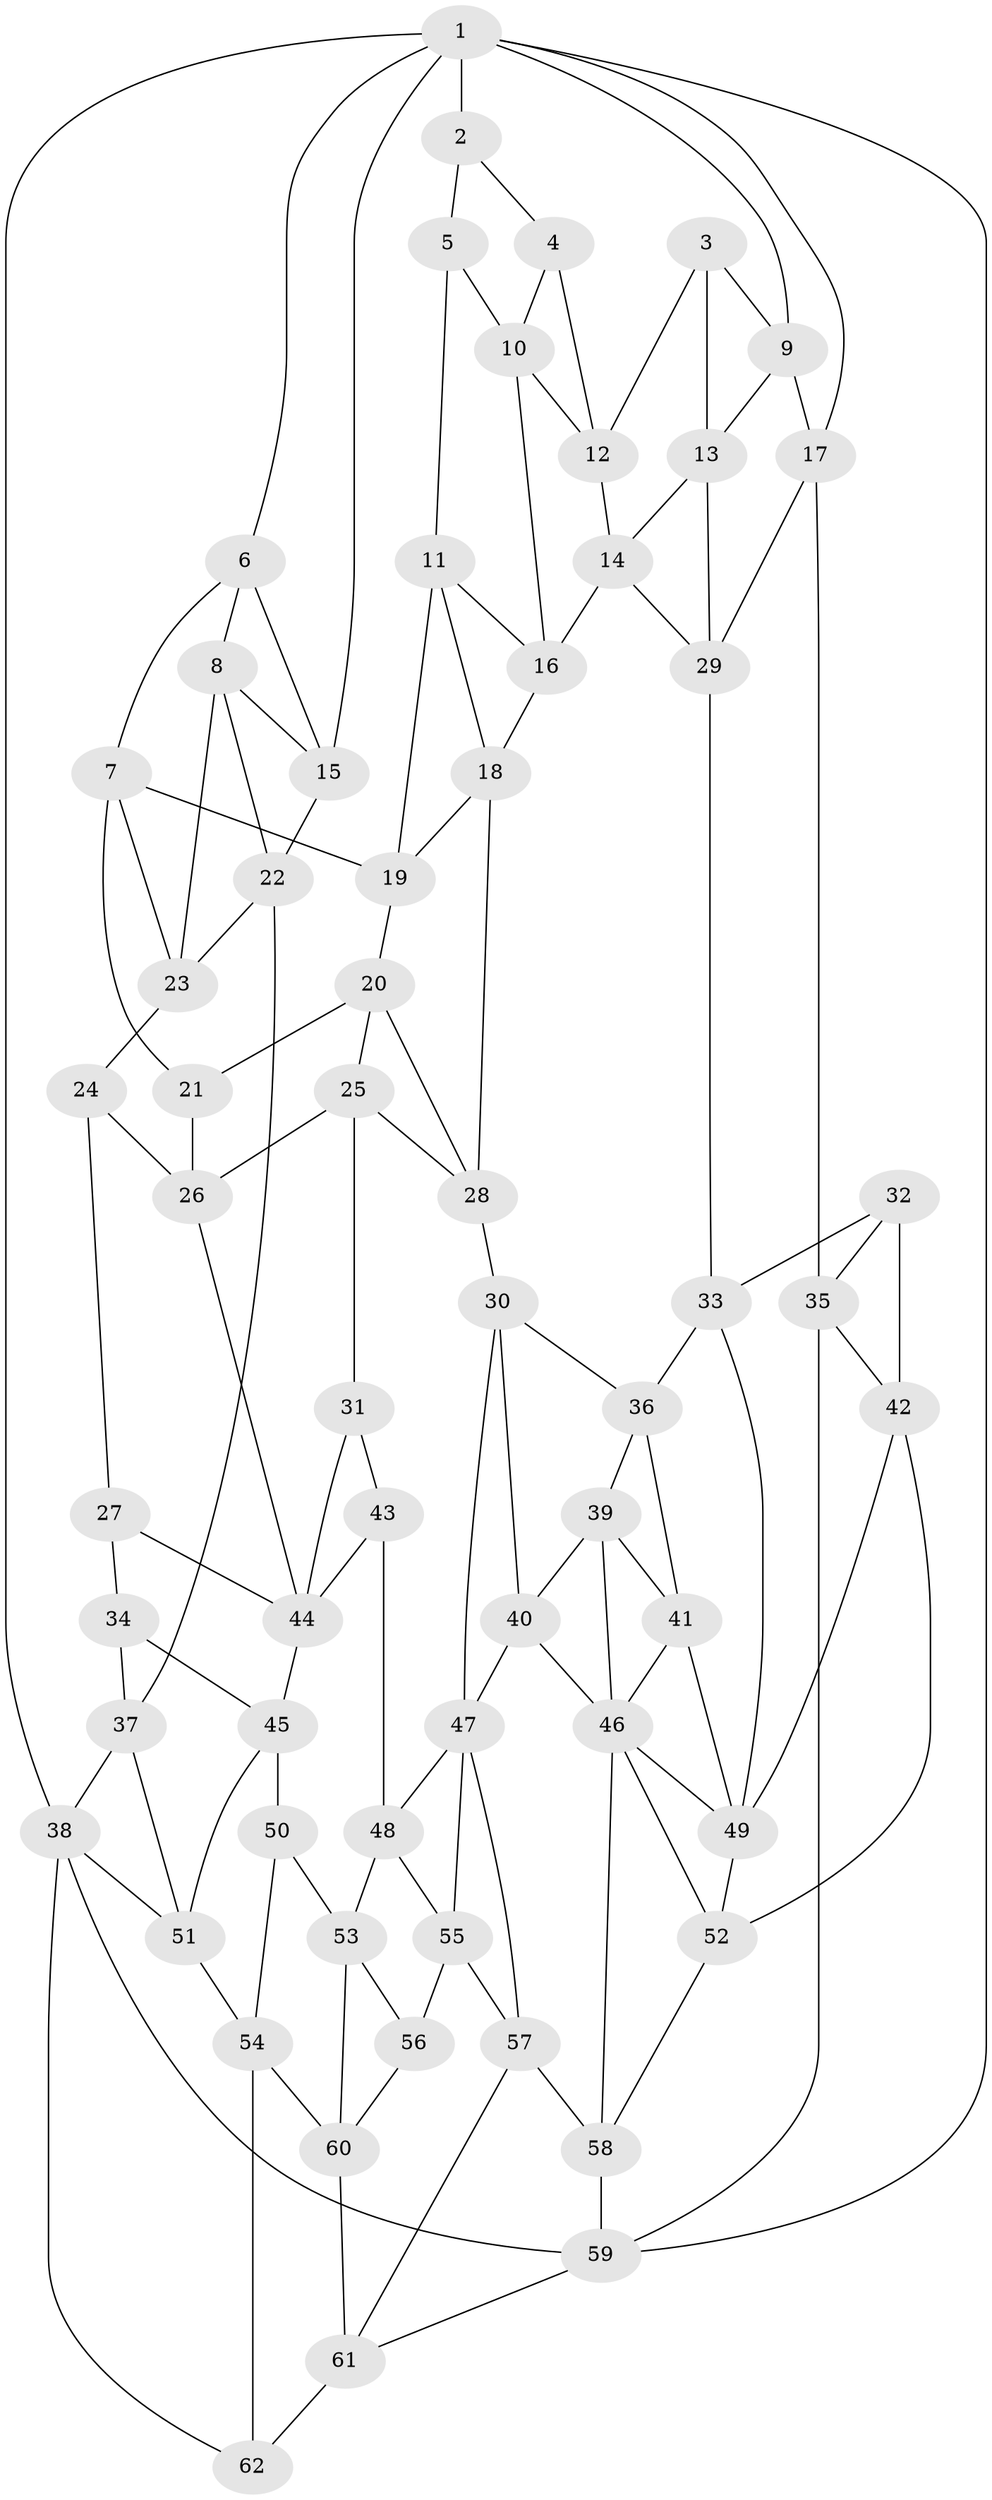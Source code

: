 // original degree distribution, {3: 0.015873015873015872, 6: 0.23809523809523808, 4: 0.25396825396825395, 5: 0.49206349206349204}
// Generated by graph-tools (version 1.1) at 2025/27/03/09/25 03:27:10]
// undirected, 62 vertices, 122 edges
graph export_dot {
graph [start="1"]
  node [color=gray90,style=filled];
  1;
  2;
  3;
  4;
  5;
  6;
  7;
  8;
  9;
  10;
  11;
  12;
  13;
  14;
  15;
  16;
  17;
  18;
  19;
  20;
  21;
  22;
  23;
  24;
  25;
  26;
  27;
  28;
  29;
  30;
  31;
  32;
  33;
  34;
  35;
  36;
  37;
  38;
  39;
  40;
  41;
  42;
  43;
  44;
  45;
  46;
  47;
  48;
  49;
  50;
  51;
  52;
  53;
  54;
  55;
  56;
  57;
  58;
  59;
  60;
  61;
  62;
  1 -- 2 [weight=1.0];
  1 -- 6 [weight=1.0];
  1 -- 9 [weight=1.0];
  1 -- 15 [weight=1.0];
  1 -- 17 [weight=1.0];
  1 -- 38 [weight=1.0];
  1 -- 59 [weight=1.0];
  2 -- 4 [weight=1.0];
  2 -- 5 [weight=1.0];
  3 -- 9 [weight=1.0];
  3 -- 12 [weight=1.0];
  3 -- 13 [weight=1.0];
  4 -- 10 [weight=1.0];
  4 -- 12 [weight=1.0];
  5 -- 10 [weight=1.0];
  5 -- 11 [weight=1.0];
  6 -- 7 [weight=1.0];
  6 -- 8 [weight=1.0];
  6 -- 15 [weight=1.0];
  7 -- 19 [weight=1.0];
  7 -- 21 [weight=1.0];
  7 -- 23 [weight=1.0];
  8 -- 15 [weight=1.0];
  8 -- 22 [weight=1.0];
  8 -- 23 [weight=1.0];
  9 -- 13 [weight=1.0];
  9 -- 17 [weight=1.0];
  10 -- 12 [weight=1.0];
  10 -- 16 [weight=1.0];
  11 -- 16 [weight=1.0];
  11 -- 18 [weight=1.0];
  11 -- 19 [weight=1.0];
  12 -- 14 [weight=1.0];
  13 -- 14 [weight=1.0];
  13 -- 29 [weight=1.0];
  14 -- 16 [weight=1.0];
  14 -- 29 [weight=1.0];
  15 -- 22 [weight=1.0];
  16 -- 18 [weight=1.0];
  17 -- 29 [weight=1.0];
  17 -- 35 [weight=1.0];
  18 -- 19 [weight=1.0];
  18 -- 28 [weight=1.0];
  19 -- 20 [weight=1.0];
  20 -- 21 [weight=1.0];
  20 -- 25 [weight=1.0];
  20 -- 28 [weight=1.0];
  21 -- 26 [weight=1.0];
  22 -- 23 [weight=1.0];
  22 -- 37 [weight=1.0];
  23 -- 24 [weight=1.0];
  24 -- 26 [weight=1.0];
  24 -- 27 [weight=1.0];
  25 -- 26 [weight=1.0];
  25 -- 28 [weight=1.0];
  25 -- 31 [weight=1.0];
  26 -- 44 [weight=1.0];
  27 -- 34 [weight=2.0];
  27 -- 44 [weight=1.0];
  28 -- 30 [weight=1.0];
  29 -- 33 [weight=1.0];
  30 -- 36 [weight=1.0];
  30 -- 40 [weight=1.0];
  30 -- 47 [weight=1.0];
  31 -- 43 [weight=1.0];
  31 -- 44 [weight=1.0];
  32 -- 33 [weight=1.0];
  32 -- 35 [weight=1.0];
  32 -- 42 [weight=1.0];
  33 -- 36 [weight=1.0];
  33 -- 49 [weight=1.0];
  34 -- 37 [weight=1.0];
  34 -- 45 [weight=1.0];
  35 -- 42 [weight=1.0];
  35 -- 59 [weight=1.0];
  36 -- 39 [weight=1.0];
  36 -- 41 [weight=1.0];
  37 -- 38 [weight=1.0];
  37 -- 51 [weight=1.0];
  38 -- 51 [weight=1.0];
  38 -- 59 [weight=1.0];
  38 -- 62 [weight=1.0];
  39 -- 40 [weight=1.0];
  39 -- 41 [weight=1.0];
  39 -- 46 [weight=1.0];
  40 -- 46 [weight=1.0];
  40 -- 47 [weight=1.0];
  41 -- 46 [weight=1.0];
  41 -- 49 [weight=1.0];
  42 -- 49 [weight=1.0];
  42 -- 52 [weight=1.0];
  43 -- 44 [weight=1.0];
  43 -- 48 [weight=2.0];
  44 -- 45 [weight=2.0];
  45 -- 50 [weight=2.0];
  45 -- 51 [weight=1.0];
  46 -- 49 [weight=1.0];
  46 -- 52 [weight=1.0];
  46 -- 58 [weight=1.0];
  47 -- 48 [weight=1.0];
  47 -- 55 [weight=1.0];
  47 -- 57 [weight=1.0];
  48 -- 53 [weight=1.0];
  48 -- 55 [weight=1.0];
  49 -- 52 [weight=1.0];
  50 -- 53 [weight=1.0];
  50 -- 54 [weight=1.0];
  51 -- 54 [weight=1.0];
  52 -- 58 [weight=1.0];
  53 -- 56 [weight=1.0];
  53 -- 60 [weight=1.0];
  54 -- 60 [weight=1.0];
  54 -- 62 [weight=1.0];
  55 -- 56 [weight=1.0];
  55 -- 57 [weight=1.0];
  56 -- 60 [weight=1.0];
  57 -- 58 [weight=1.0];
  57 -- 61 [weight=1.0];
  58 -- 59 [weight=1.0];
  59 -- 61 [weight=1.0];
  60 -- 61 [weight=1.0];
  61 -- 62 [weight=1.0];
}
